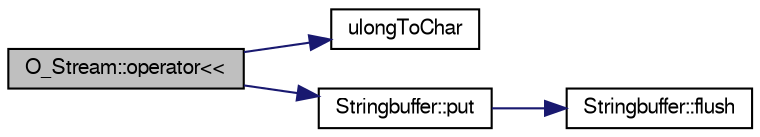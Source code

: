 digraph "O_Stream::operator&lt;&lt;"
{
  bgcolor="transparent";
  edge [fontname="FreeSans",fontsize="10",labelfontname="FreeSans",labelfontsize="10"];
  node [fontname="FreeSans",fontsize="10",shape=record];
  rankdir="LR";
  Node1 [label="O_Stream::operator\<\<",height=0.2,width=0.4,color="black", fillcolor="grey75", style="filled" fontcolor="black"];
  Node1 -> Node2 [color="midnightblue",fontsize="10",style="solid",fontname="FreeSans"];
  Node2 [label="ulongToChar",height=0.2,width=0.4,color="black",URL="$o__stream_8cc.html#aa6d82af336bb9b5642ed2d7eb0cfbbc3"];
  Node1 -> Node3 [color="midnightblue",fontsize="10",style="solid",fontname="FreeSans"];
  Node3 [label="Stringbuffer::put",height=0.2,width=0.4,color="black",URL="$classStringbuffer.html#ae497ac75047c4a8d2e35d49b92878480",tooltip="insert a character into the buffer"];
  Node3 -> Node4 [color="midnightblue",fontsize="10",style="solid",fontname="FreeSans"];
  Node4 [label="Stringbuffer::flush",height=0.2,width=0.4,color="black",URL="$classStringbuffer.html#abfb79178e3d7520f99aec80f996abaac",tooltip="flush the content of the buffer to the screen"];
}

